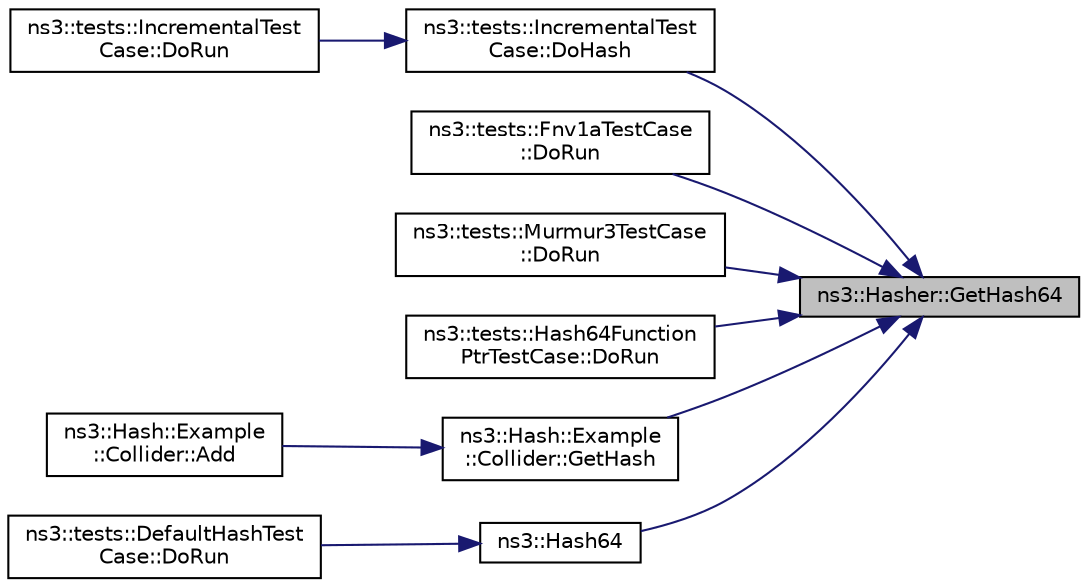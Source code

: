 digraph "ns3::Hasher::GetHash64"
{
 // LATEX_PDF_SIZE
  edge [fontname="Helvetica",fontsize="10",labelfontname="Helvetica",labelfontsize="10"];
  node [fontname="Helvetica",fontsize="10",shape=record];
  rankdir="RL";
  Node1 [label="ns3::Hasher::GetHash64",height=0.2,width=0.4,color="black", fillcolor="grey75", style="filled", fontcolor="black",tooltip="Compute 64-bit hash of a byte buffer."];
  Node1 -> Node2 [dir="back",color="midnightblue",fontsize="10",style="solid",fontname="Helvetica"];
  Node2 [label="ns3::tests::IncrementalTest\lCase::DoHash",height=0.2,width=0.4,color="black", fillcolor="white", style="filled",URL="$classns3_1_1tests_1_1_incremental_test_case.html#a9fe5062360515e6e4c94a62a11ded7c5",tooltip="Complute the hash test function."];
  Node2 -> Node3 [dir="back",color="midnightblue",fontsize="10",style="solid",fontname="Helvetica"];
  Node3 [label="ns3::tests::IncrementalTest\lCase::DoRun",height=0.2,width=0.4,color="black", fillcolor="white", style="filled",URL="$classns3_1_1tests_1_1_incremental_test_case.html#a0135aae9691465155670dbf794c35268",tooltip="Implementation to actually run this TestCase."];
  Node1 -> Node4 [dir="back",color="midnightblue",fontsize="10",style="solid",fontname="Helvetica"];
  Node4 [label="ns3::tests::Fnv1aTestCase\l::DoRun",height=0.2,width=0.4,color="black", fillcolor="white", style="filled",URL="$classns3_1_1tests_1_1_fnv1a_test_case.html#a368c5a9aa27602a4f48be8e0dcd0c053",tooltip="Implementation to actually run this TestCase."];
  Node1 -> Node5 [dir="back",color="midnightblue",fontsize="10",style="solid",fontname="Helvetica"];
  Node5 [label="ns3::tests::Murmur3TestCase\l::DoRun",height=0.2,width=0.4,color="black", fillcolor="white", style="filled",URL="$classns3_1_1tests_1_1_murmur3_test_case.html#a13bc4ce3801e374fe66de8531fcf4020",tooltip="Implementation to actually run this TestCase."];
  Node1 -> Node6 [dir="back",color="midnightblue",fontsize="10",style="solid",fontname="Helvetica"];
  Node6 [label="ns3::tests::Hash64Function\lPtrTestCase::DoRun",height=0.2,width=0.4,color="black", fillcolor="white", style="filled",URL="$classns3_1_1tests_1_1_hash64_function_ptr_test_case.html#ac000fc8e5a06e528686af9741ecdf80d",tooltip="Implementation to actually run this TestCase."];
  Node1 -> Node7 [dir="back",color="midnightblue",fontsize="10",style="solid",fontname="Helvetica"];
  Node7 [label="ns3::Hash::Example\l::Collider::GetHash",height=0.2,width=0.4,color="black", fillcolor="white", style="filled",URL="$classns3_1_1_hash_1_1_example_1_1_collider.html#a785988b20d366aee65f5f5b35ce5624a",tooltip="Get the appropriate hash value."];
  Node7 -> Node8 [dir="back",color="midnightblue",fontsize="10",style="solid",fontname="Helvetica"];
  Node8 [label="ns3::Hash::Example\l::Collider::Add",height=0.2,width=0.4,color="black", fillcolor="white", style="filled",URL="$classns3_1_1_hash_1_1_example_1_1_collider.html#ab805dca91262adca1590124759c0c947",tooltip="Add a string to the Collider."];
  Node1 -> Node9 [dir="back",color="midnightblue",fontsize="10",style="solid",fontname="Helvetica"];
  Node9 [label="ns3::Hash64",height=0.2,width=0.4,color="black", fillcolor="white", style="filled",URL="$group__hash.html#ga07f767b0e89554f09528bfe828a55649",tooltip="Compute 64-bit hash of a byte buffer, using the default hash function."];
  Node9 -> Node10 [dir="back",color="midnightblue",fontsize="10",style="solid",fontname="Helvetica"];
  Node10 [label="ns3::tests::DefaultHashTest\lCase::DoRun",height=0.2,width=0.4,color="black", fillcolor="white", style="filled",URL="$classns3_1_1tests_1_1_default_hash_test_case.html#a990beb438e472b09d1445ea729dee252",tooltip="Implementation to actually run this TestCase."];
}
